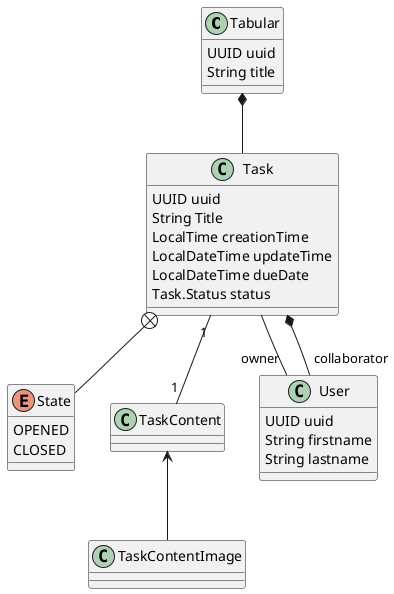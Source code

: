 @startuml
'https://plantuml.com/class-diagram

class Tabular {
UUID uuid
String title
}


class Task{
UUID uuid
String Title
LocalTime creationTime
LocalDateTime updateTime
LocalDateTime dueDate
Task.Status status
}
enum State {
  OPENED
  CLOSED
 }

Task+--State

class TaskContent {
}
class TaskContentImage {
}

class User {
UUID uuid
String firstname
String lastname
}

Tabular *-- Task

Task -- "owner" User
Task *-- "collaborator" User
Task "1" -- "1" TaskContent

TaskContent <-- TaskContentImage
@enduml